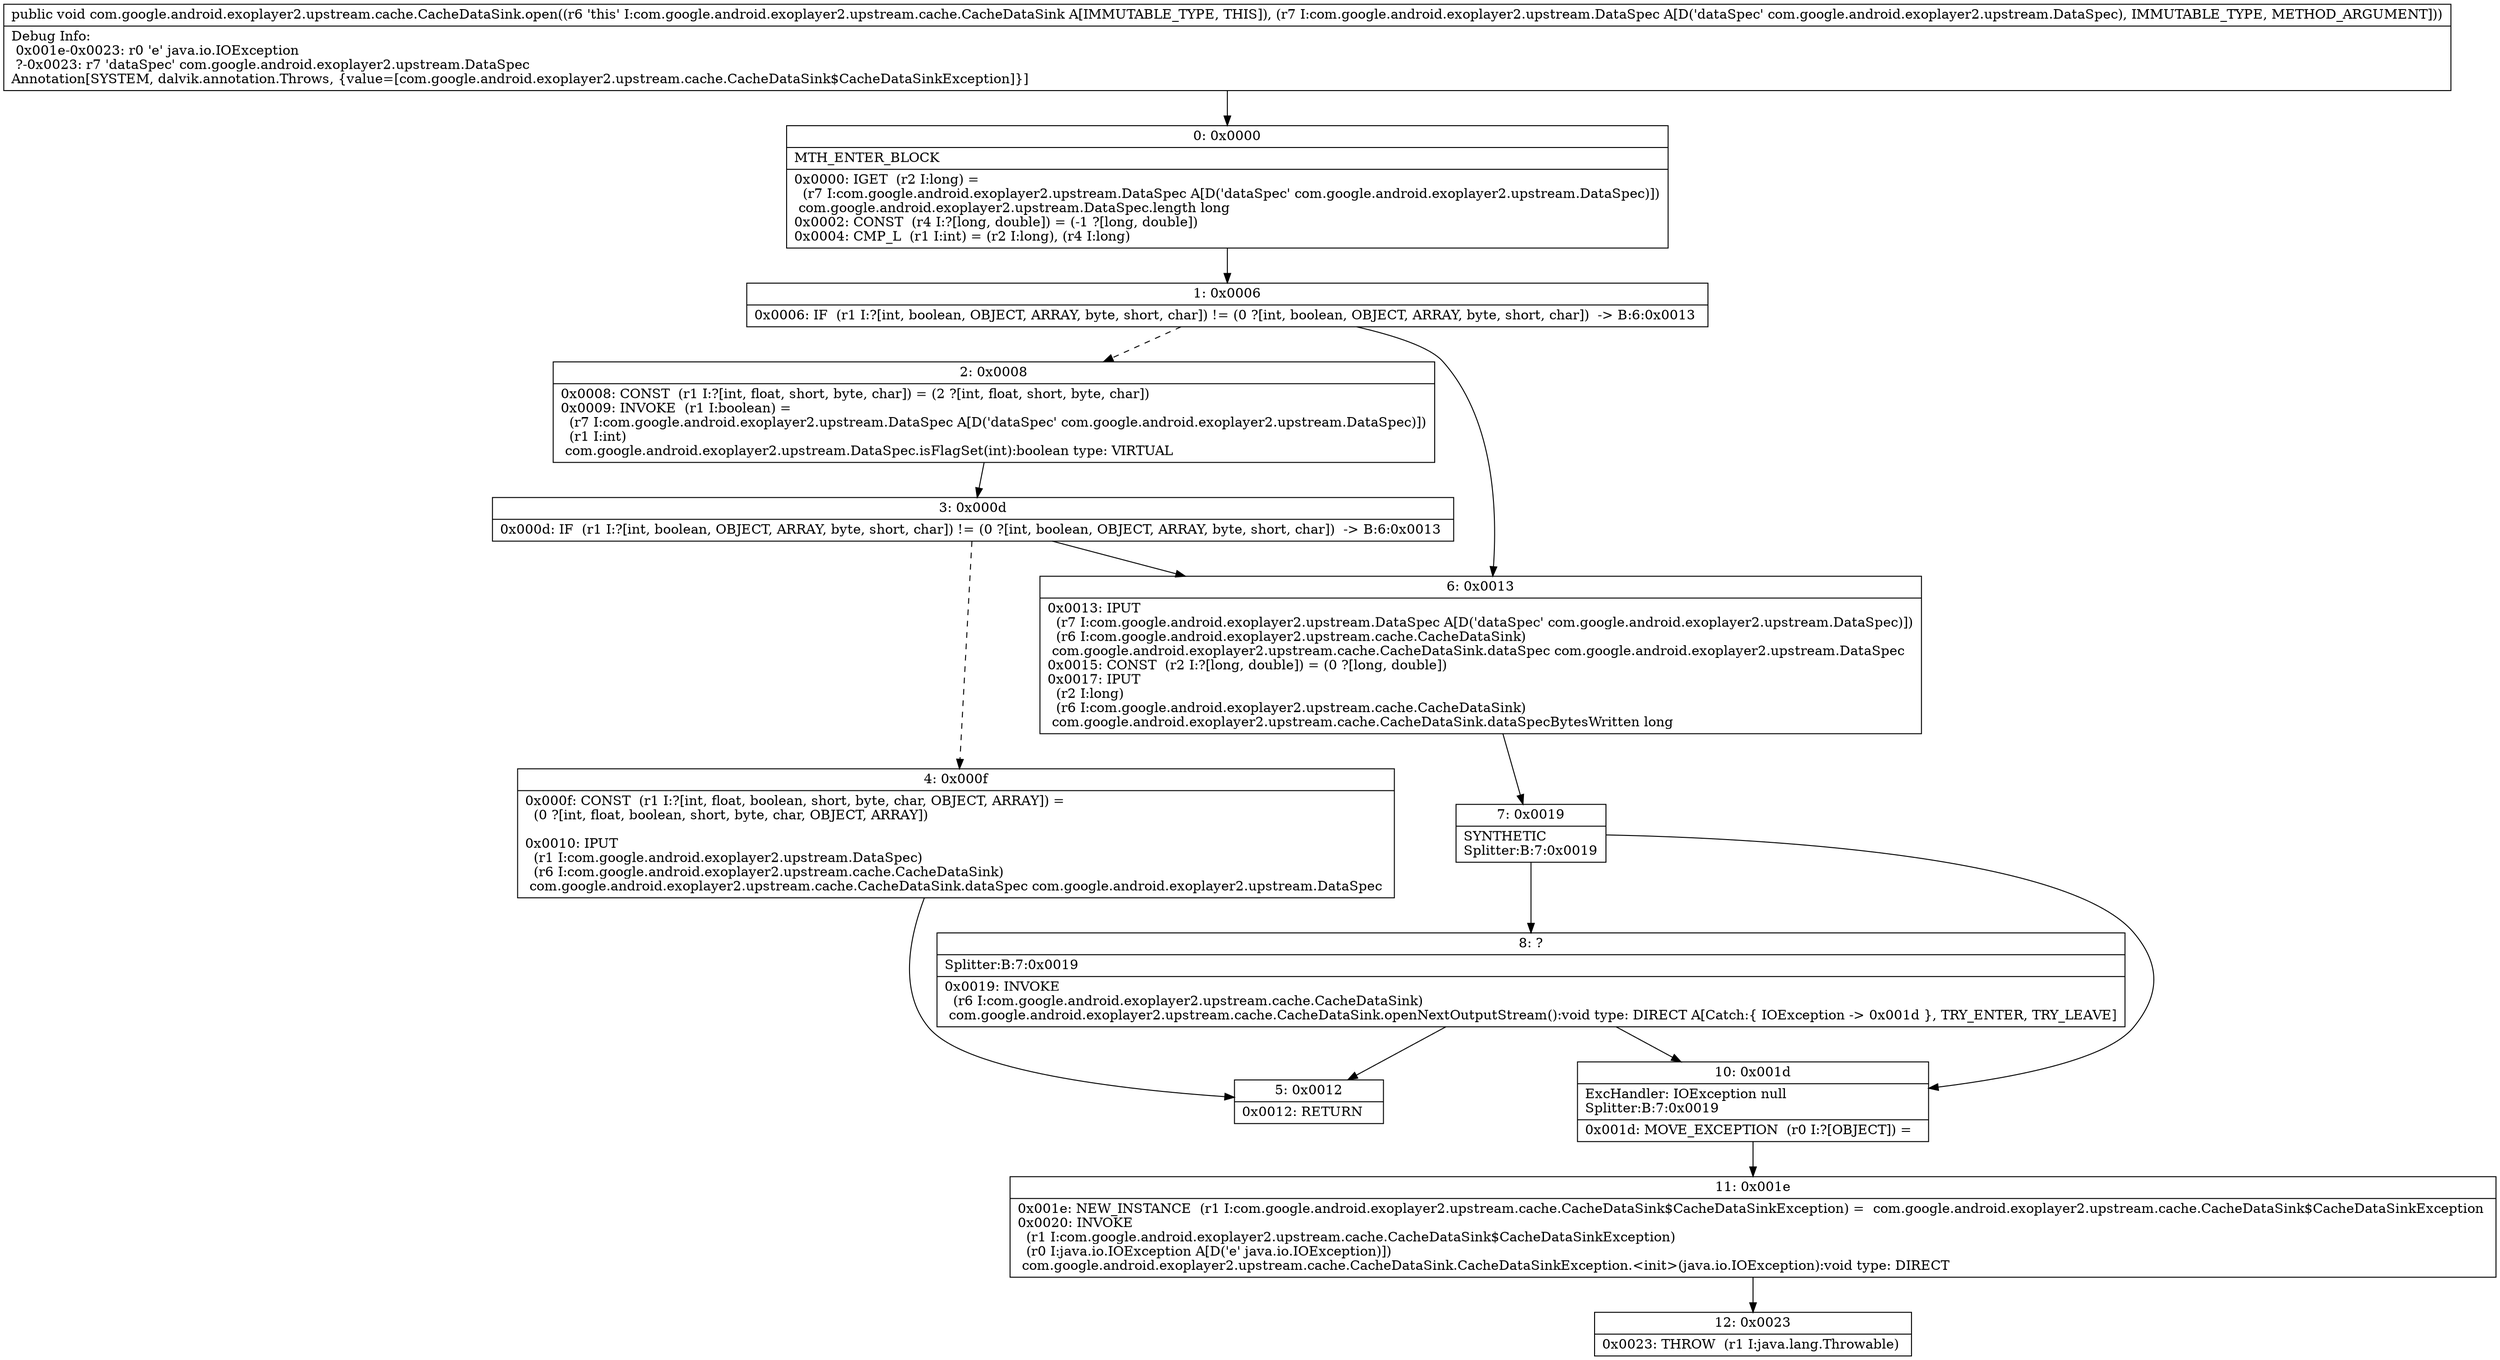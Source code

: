 digraph "CFG forcom.google.android.exoplayer2.upstream.cache.CacheDataSink.open(Lcom\/google\/android\/exoplayer2\/upstream\/DataSpec;)V" {
Node_0 [shape=record,label="{0\:\ 0x0000|MTH_ENTER_BLOCK\l|0x0000: IGET  (r2 I:long) = \l  (r7 I:com.google.android.exoplayer2.upstream.DataSpec A[D('dataSpec' com.google.android.exoplayer2.upstream.DataSpec)])\l com.google.android.exoplayer2.upstream.DataSpec.length long \l0x0002: CONST  (r4 I:?[long, double]) = (\-1 ?[long, double]) \l0x0004: CMP_L  (r1 I:int) = (r2 I:long), (r4 I:long) \l}"];
Node_1 [shape=record,label="{1\:\ 0x0006|0x0006: IF  (r1 I:?[int, boolean, OBJECT, ARRAY, byte, short, char]) != (0 ?[int, boolean, OBJECT, ARRAY, byte, short, char])  \-\> B:6:0x0013 \l}"];
Node_2 [shape=record,label="{2\:\ 0x0008|0x0008: CONST  (r1 I:?[int, float, short, byte, char]) = (2 ?[int, float, short, byte, char]) \l0x0009: INVOKE  (r1 I:boolean) = \l  (r7 I:com.google.android.exoplayer2.upstream.DataSpec A[D('dataSpec' com.google.android.exoplayer2.upstream.DataSpec)])\l  (r1 I:int)\l com.google.android.exoplayer2.upstream.DataSpec.isFlagSet(int):boolean type: VIRTUAL \l}"];
Node_3 [shape=record,label="{3\:\ 0x000d|0x000d: IF  (r1 I:?[int, boolean, OBJECT, ARRAY, byte, short, char]) != (0 ?[int, boolean, OBJECT, ARRAY, byte, short, char])  \-\> B:6:0x0013 \l}"];
Node_4 [shape=record,label="{4\:\ 0x000f|0x000f: CONST  (r1 I:?[int, float, boolean, short, byte, char, OBJECT, ARRAY]) = \l  (0 ?[int, float, boolean, short, byte, char, OBJECT, ARRAY])\l \l0x0010: IPUT  \l  (r1 I:com.google.android.exoplayer2.upstream.DataSpec)\l  (r6 I:com.google.android.exoplayer2.upstream.cache.CacheDataSink)\l com.google.android.exoplayer2.upstream.cache.CacheDataSink.dataSpec com.google.android.exoplayer2.upstream.DataSpec \l}"];
Node_5 [shape=record,label="{5\:\ 0x0012|0x0012: RETURN   \l}"];
Node_6 [shape=record,label="{6\:\ 0x0013|0x0013: IPUT  \l  (r7 I:com.google.android.exoplayer2.upstream.DataSpec A[D('dataSpec' com.google.android.exoplayer2.upstream.DataSpec)])\l  (r6 I:com.google.android.exoplayer2.upstream.cache.CacheDataSink)\l com.google.android.exoplayer2.upstream.cache.CacheDataSink.dataSpec com.google.android.exoplayer2.upstream.DataSpec \l0x0015: CONST  (r2 I:?[long, double]) = (0 ?[long, double]) \l0x0017: IPUT  \l  (r2 I:long)\l  (r6 I:com.google.android.exoplayer2.upstream.cache.CacheDataSink)\l com.google.android.exoplayer2.upstream.cache.CacheDataSink.dataSpecBytesWritten long \l}"];
Node_7 [shape=record,label="{7\:\ 0x0019|SYNTHETIC\lSplitter:B:7:0x0019\l}"];
Node_8 [shape=record,label="{8\:\ ?|Splitter:B:7:0x0019\l|0x0019: INVOKE  \l  (r6 I:com.google.android.exoplayer2.upstream.cache.CacheDataSink)\l com.google.android.exoplayer2.upstream.cache.CacheDataSink.openNextOutputStream():void type: DIRECT A[Catch:\{ IOException \-\> 0x001d \}, TRY_ENTER, TRY_LEAVE]\l}"];
Node_10 [shape=record,label="{10\:\ 0x001d|ExcHandler: IOException null\lSplitter:B:7:0x0019\l|0x001d: MOVE_EXCEPTION  (r0 I:?[OBJECT]) =  \l}"];
Node_11 [shape=record,label="{11\:\ 0x001e|0x001e: NEW_INSTANCE  (r1 I:com.google.android.exoplayer2.upstream.cache.CacheDataSink$CacheDataSinkException) =  com.google.android.exoplayer2.upstream.cache.CacheDataSink$CacheDataSinkException \l0x0020: INVOKE  \l  (r1 I:com.google.android.exoplayer2.upstream.cache.CacheDataSink$CacheDataSinkException)\l  (r0 I:java.io.IOException A[D('e' java.io.IOException)])\l com.google.android.exoplayer2.upstream.cache.CacheDataSink.CacheDataSinkException.\<init\>(java.io.IOException):void type: DIRECT \l}"];
Node_12 [shape=record,label="{12\:\ 0x0023|0x0023: THROW  (r1 I:java.lang.Throwable) \l}"];
MethodNode[shape=record,label="{public void com.google.android.exoplayer2.upstream.cache.CacheDataSink.open((r6 'this' I:com.google.android.exoplayer2.upstream.cache.CacheDataSink A[IMMUTABLE_TYPE, THIS]), (r7 I:com.google.android.exoplayer2.upstream.DataSpec A[D('dataSpec' com.google.android.exoplayer2.upstream.DataSpec), IMMUTABLE_TYPE, METHOD_ARGUMENT]))  | Debug Info:\l  0x001e\-0x0023: r0 'e' java.io.IOException\l  ?\-0x0023: r7 'dataSpec' com.google.android.exoplayer2.upstream.DataSpec\lAnnotation[SYSTEM, dalvik.annotation.Throws, \{value=[com.google.android.exoplayer2.upstream.cache.CacheDataSink$CacheDataSinkException]\}]\l}"];
MethodNode -> Node_0;
Node_0 -> Node_1;
Node_1 -> Node_2[style=dashed];
Node_1 -> Node_6;
Node_2 -> Node_3;
Node_3 -> Node_4[style=dashed];
Node_3 -> Node_6;
Node_4 -> Node_5;
Node_6 -> Node_7;
Node_7 -> Node_8;
Node_7 -> Node_10;
Node_8 -> Node_10;
Node_8 -> Node_5;
Node_10 -> Node_11;
Node_11 -> Node_12;
}

